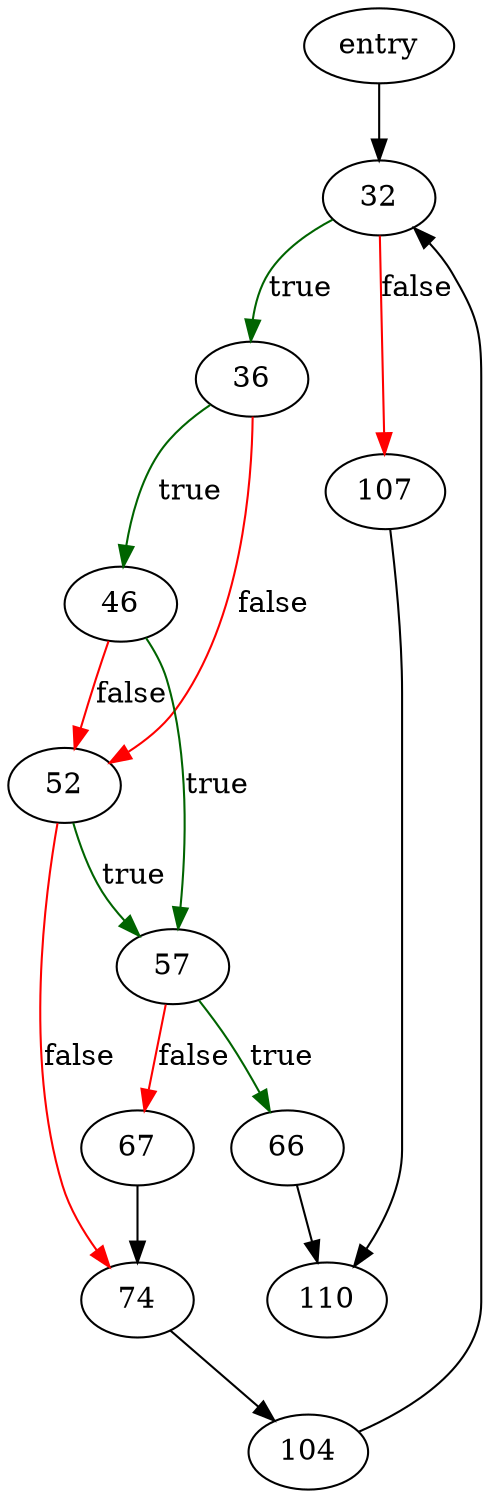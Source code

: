 digraph "pageInsertArray" {
	// Node definitions.
	7 [label=entry];
	32;
	36;
	46;
	52;
	57;
	66;
	67;
	74;
	104;
	107;
	110;

	// Edge definitions.
	7 -> 32;
	32 -> 36 [
		color=darkgreen
		label=true
	];
	32 -> 107 [
		color=red
		label=false
	];
	36 -> 46 [
		color=darkgreen
		label=true
	];
	36 -> 52 [
		color=red
		label=false
	];
	46 -> 52 [
		color=red
		label=false
	];
	46 -> 57 [
		color=darkgreen
		label=true
	];
	52 -> 57 [
		color=darkgreen
		label=true
	];
	52 -> 74 [
		color=red
		label=false
	];
	57 -> 66 [
		color=darkgreen
		label=true
	];
	57 -> 67 [
		color=red
		label=false
	];
	66 -> 110;
	67 -> 74;
	74 -> 104;
	104 -> 32;
	107 -> 110;
}